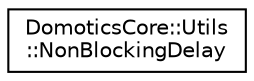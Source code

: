 digraph "Graphical Class Hierarchy"
{
 // LATEX_PDF_SIZE
  edge [fontname="Helvetica",fontsize="10",labelfontname="Helvetica",labelfontsize="10"];
  node [fontname="Helvetica",fontsize="10",shape=record];
  rankdir="LR";
  Node0 [label="DomoticsCore::Utils\l::NonBlockingDelay",height=0.2,width=0.4,color="black", fillcolor="white", style="filled",URL="$classDomoticsCore_1_1Utils_1_1NonBlockingDelay.html",tooltip="Non-blocking delay utility class Provides timing functionality without blocking execution."];
}
